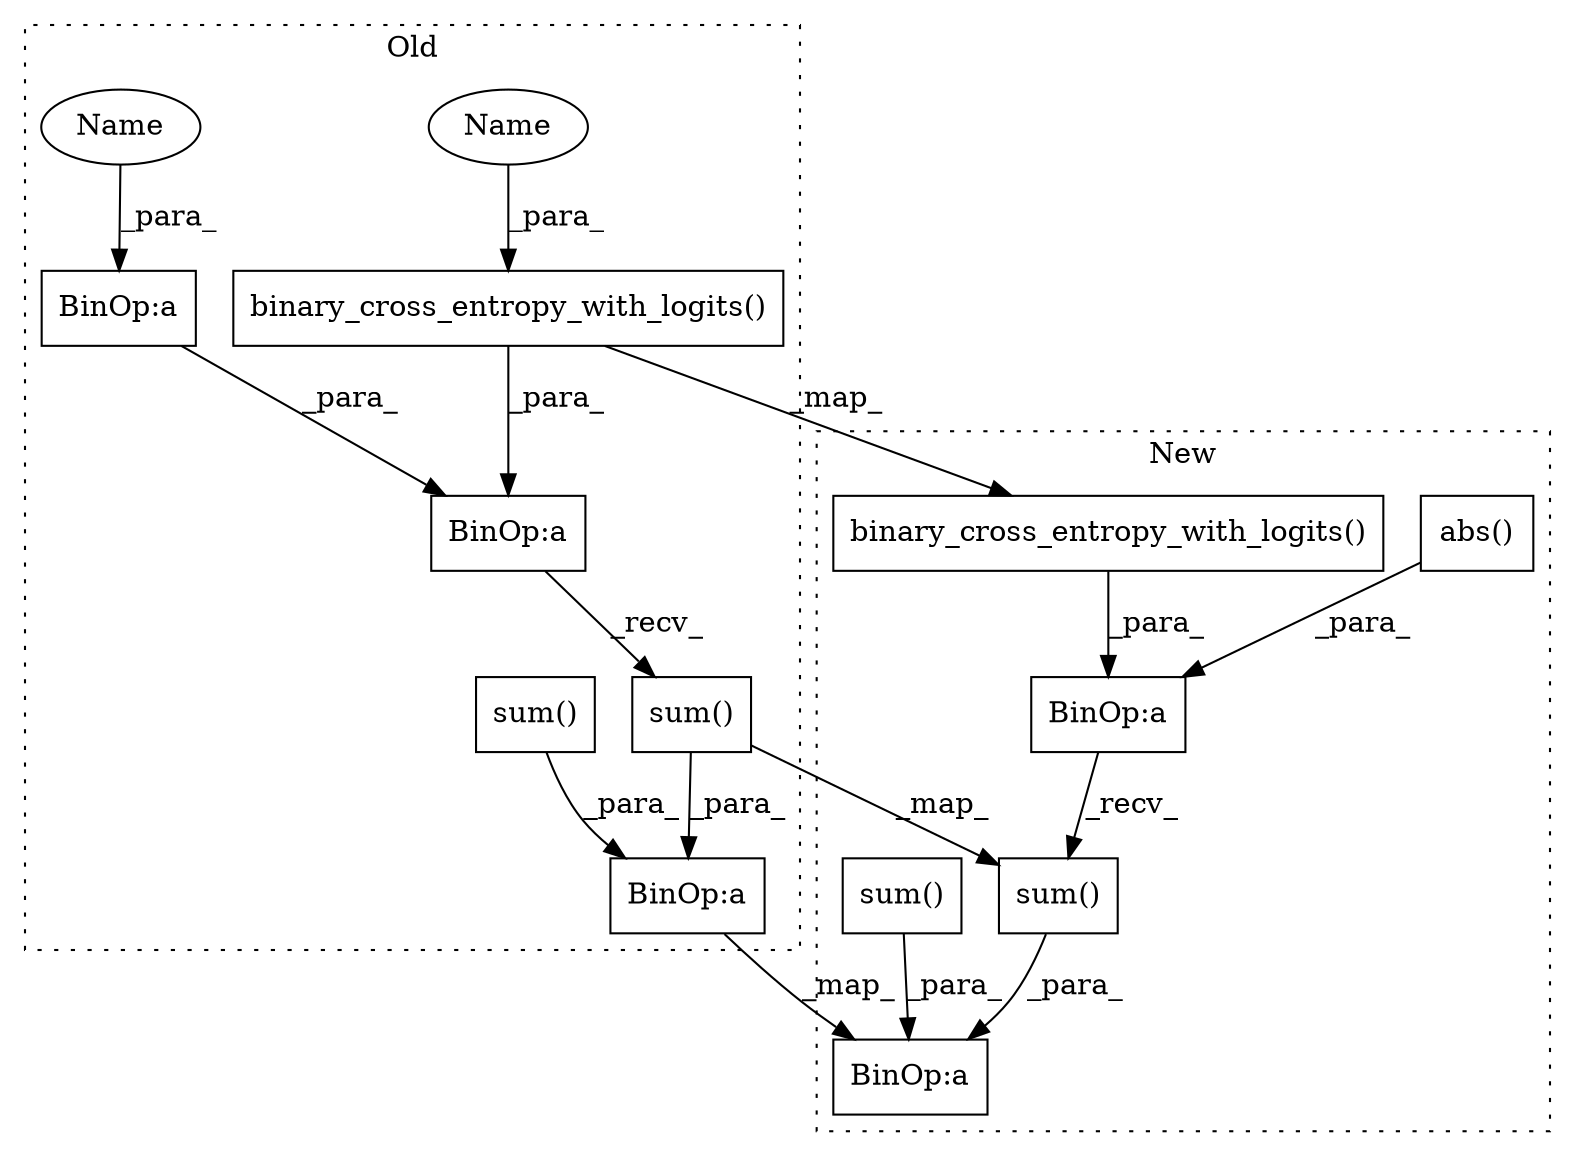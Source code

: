 digraph G {
subgraph cluster0 {
1 [label="sum()" a="75" s="934" l="19" shape="box"];
4 [label="BinOp:a" a="82" s="931" l="3" shape="box"];
7 [label="binary_cross_entropy_with_logits()" a="75" s="507,554" l="35,19" shape="box"];
8 [label="BinOp:a" a="82" s="870" l="18" shape="box"];
9 [label="BinOp:a" a="82" s="823" l="3" shape="box"];
11 [label="sum()" a="75" s="921" l="10" shape="box"];
13 [label="Name" a="87" s="548" l="6" shape="ellipse"];
14 [label="Name" a="87" s="817" l="6" shape="ellipse"];
label = "Old";
style="dotted";
}
subgraph cluster1 {
2 [label="abs()" a="75" s="519" l="29" shape="box"];
3 [label="BinOp:a" a="82" s="646" l="3" shape="box"];
5 [label="BinOp:a" a="82" s="687" l="3" shape="box"];
6 [label="binary_cross_entropy_with_logits()" a="75" s="580,627" l="35,19" shape="box"];
10 [label="sum()" a="75" s="690" l="26" shape="box"];
12 [label="sum()" a="75" s="677" l="10" shape="box"];
label = "New";
style="dotted";
}
1 -> 4 [label="_para_"];
2 -> 3 [label="_para_"];
3 -> 12 [label="_recv_"];
4 -> 5 [label="_map_"];
6 -> 3 [label="_para_"];
7 -> 8 [label="_para_"];
7 -> 6 [label="_map_"];
8 -> 11 [label="_recv_"];
9 -> 8 [label="_para_"];
10 -> 5 [label="_para_"];
11 -> 12 [label="_map_"];
11 -> 4 [label="_para_"];
12 -> 5 [label="_para_"];
13 -> 7 [label="_para_"];
14 -> 9 [label="_para_"];
}